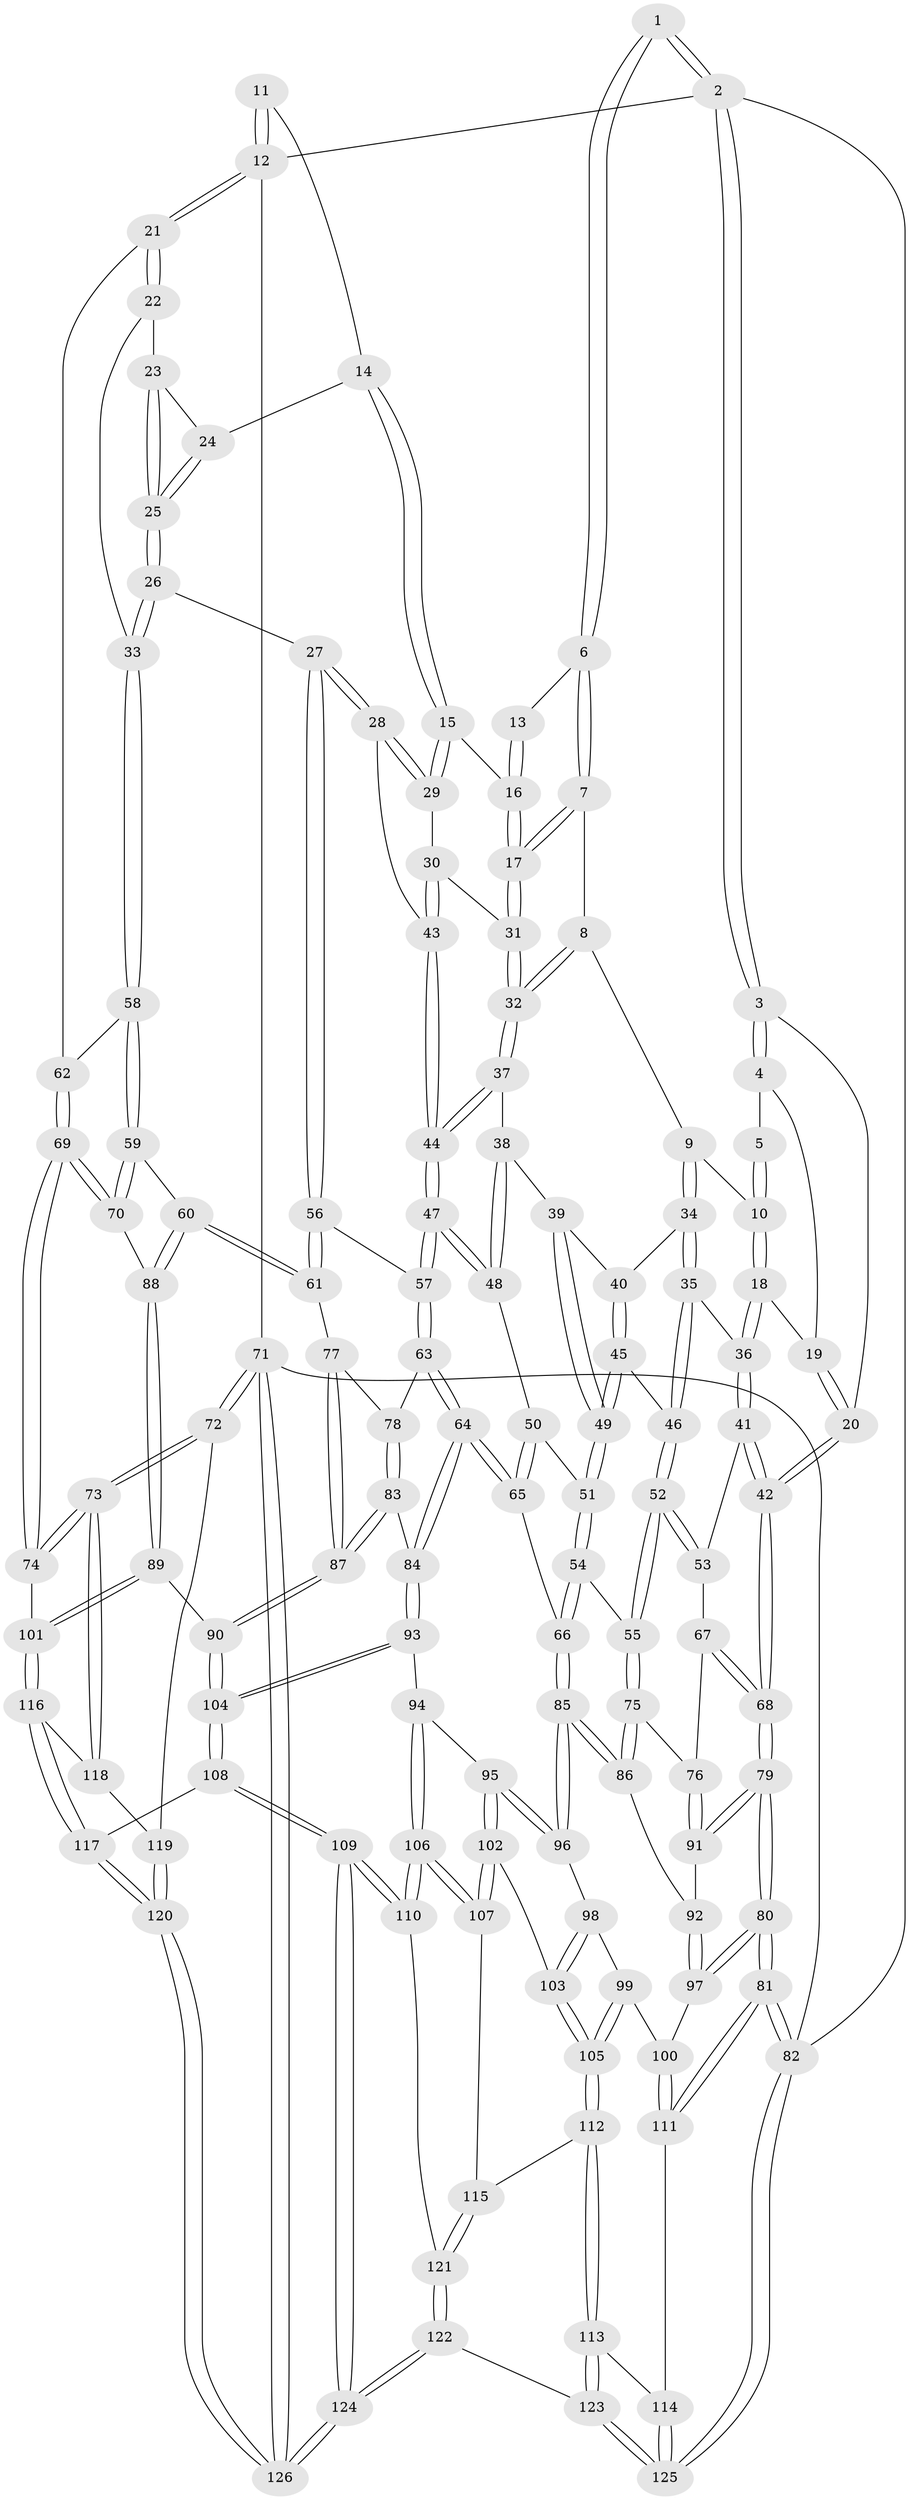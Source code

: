 // Generated by graph-tools (version 1.1) at 2025/03/03/09/25 03:03:11]
// undirected, 126 vertices, 312 edges
graph export_dot {
graph [start="1"]
  node [color=gray90,style=filled];
  1 [pos="+0.19131306716530308+0"];
  2 [pos="+0+0"];
  3 [pos="+0+0.01611511512704006"];
  4 [pos="+0.033041022533297014+0.05693531491279571"];
  5 [pos="+0.18208528089457543+0"];
  6 [pos="+0.5093047162803459+0"];
  7 [pos="+0.4759970809586462+0"];
  8 [pos="+0.26431778112578236+0.1403090379014607"];
  9 [pos="+0.2207541466992496+0.13736355121652358"];
  10 [pos="+0.21637500572341933+0.13497395847410756"];
  11 [pos="+0.794409646641321+0"];
  12 [pos="+1+0"];
  13 [pos="+0.5561153324201169+0"];
  14 [pos="+0.7685488773466362+0.11927083557347481"];
  15 [pos="+0.6964114961920382+0.15842055153972162"];
  16 [pos="+0.634513247402084+0.10640349915982356"];
  17 [pos="+0.4811496043047326+0.15783135635782186"];
  18 [pos="+0.1478991139677969+0.16986029807945927"];
  19 [pos="+0.06676624166562209+0.1388216060659115"];
  20 [pos="+0+0.2266439471252296"];
  21 [pos="+1+0"];
  22 [pos="+0.9590932031782047+0.1492027692481526"];
  23 [pos="+0.924231275534114+0.15192584839444873"];
  24 [pos="+0.8183676870435482+0.15387105916207533"];
  25 [pos="+0.8157940120620131+0.33111889661979427"];
  26 [pos="+0.8155288565595195+0.3353472797210503"];
  27 [pos="+0.7563215331628241+0.344296605629619"];
  28 [pos="+0.6968545875550685+0.31976727017085216"];
  29 [pos="+0.6823604793337702+0.18946407332501078"];
  30 [pos="+0.5085094438847532+0.21112696154680907"];
  31 [pos="+0.4720583216725135+0.19183948197705783"];
  32 [pos="+0.43881881363010505+0.211435615061093"];
  33 [pos="+0.8628878115327928+0.3532692982625231"];
  34 [pos="+0.2527272730807674+0.2627809098050523"];
  35 [pos="+0.16260221591797142+0.35192724477428616"];
  36 [pos="+0.07961402331181915+0.30812786982922913"];
  37 [pos="+0.4129489725945434+0.2893764084715167"];
  38 [pos="+0.4072086473694803+0.2999068176163089"];
  39 [pos="+0.3832493179849268+0.32160491756281073"];
  40 [pos="+0.2591923315102349+0.27090188990494396"];
  41 [pos="+0.06559247030130694+0.31447474624273586"];
  42 [pos="+0+0.2963831805986163"];
  43 [pos="+0.6133952967008373+0.3498064110359933"];
  44 [pos="+0.5924518028655773+0.38071097845997603"];
  45 [pos="+0.2581352702896211+0.36642869082803836"];
  46 [pos="+0.1880087724554543+0.38050806341396043"];
  47 [pos="+0.5804574210965989+0.4082068444064141"];
  48 [pos="+0.5108114807383713+0.4225924173437505"];
  49 [pos="+0.3459708479555111+0.40096478485605075"];
  50 [pos="+0.49660277535710456+0.4344173423079034"];
  51 [pos="+0.3461082981059995+0.4021490291011527"];
  52 [pos="+0.18582522161268697+0.46503768729846107"];
  53 [pos="+0.07281571703523818+0.452146025299404"];
  54 [pos="+0.34308265677804445+0.42103866340789975"];
  55 [pos="+0.2092548354668223+0.5038185227148343"];
  56 [pos="+0.7318439006593187+0.4792672390479572"];
  57 [pos="+0.59127877167266+0.4355937580720584"];
  58 [pos="+0.8765887779201615+0.36377293344567424"];
  59 [pos="+0.9041559815427997+0.42232819946299194"];
  60 [pos="+0.8069815755963903+0.5487102487848187"];
  61 [pos="+0.7381755020480975+0.5042868293237325"];
  62 [pos="+1+0.11345311653018587"];
  63 [pos="+0.5940839228755278+0.5121703198029792"];
  64 [pos="+0.49199716407884+0.6140359457998575"];
  65 [pos="+0.4290299230036671+0.5718525305205783"];
  66 [pos="+0.4092960634030463+0.5685887079576551"];
  67 [pos="+0.06252097555086467+0.4649167181447485"];
  68 [pos="+0+0.4772707721509395"];
  69 [pos="+1+0.5587043752500903"];
  70 [pos="+1+0.5373464645231564"];
  71 [pos="+1+1"];
  72 [pos="+1+0.9219488254028565"];
  73 [pos="+1+0.69729126039344"];
  74 [pos="+1+0.56958739228843"];
  75 [pos="+0.2085102519133189+0.5263313012267538"];
  76 [pos="+0.0743667776766116+0.5533365688388706"];
  77 [pos="+0.6733930020500266+0.5432604396834151"];
  78 [pos="+0.6479570191969555+0.5403478168064091"];
  79 [pos="+0+0.7396838661237249"];
  80 [pos="+0+0.7605629555144955"];
  81 [pos="+0+0.8018717708936508"];
  82 [pos="+0+1"];
  83 [pos="+0.601904564292175+0.6714044967481593"];
  84 [pos="+0.5178155362975541+0.6662089384183673"];
  85 [pos="+0.3147247493998955+0.6143268889872494"];
  86 [pos="+0.2135026024429702+0.5368507844948595"];
  87 [pos="+0.708695251524688+0.701832512148039"];
  88 [pos="+0.8202565594068959+0.6017958737897869"];
  89 [pos="+0.792065897654075+0.7161645155488907"];
  90 [pos="+0.7373121158801855+0.7198230744963775"];
  91 [pos="+0.06957939410824353+0.5604922266243336"];
  92 [pos="+0.1451965827772158+0.6505589595483077"];
  93 [pos="+0.5123994681690325+0.6820155489344809"];
  94 [pos="+0.48104948422315913+0.7149456697993869"];
  95 [pos="+0.4516585001699737+0.7247141488626906"];
  96 [pos="+0.29980194181877307+0.6615635041710469"];
  97 [pos="+0.1437187792142465+0.6899319689184745"];
  98 [pos="+0.29796182820344824+0.6659275614108274"];
  99 [pos="+0.20625682113123828+0.7164777696271347"];
  100 [pos="+0.1883495249411367+0.7216101151097101"];
  101 [pos="+0.8143141314685627+0.7341198785030548"];
  102 [pos="+0.3564988836156167+0.7711296167352077"];
  103 [pos="+0.35017562892204246+0.7701751505966803"];
  104 [pos="+0.6055615287690846+0.896475353843082"];
  105 [pos="+0.3078115507226544+0.8163495405860622"];
  106 [pos="+0.45415709671101334+0.8725073498140095"];
  107 [pos="+0.44333215788312796+0.8675953025131019"];
  108 [pos="+0.5953327220271318+0.9350614044109108"];
  109 [pos="+0.5655643129772805+0.9972369997424663"];
  110 [pos="+0.46553256562236855+0.8876213727271623"];
  111 [pos="+0.17142885933773458+0.8495252737929663"];
  112 [pos="+0.28219038156543563+0.8711743876874444"];
  113 [pos="+0.23009854012256764+0.8883571606478606"];
  114 [pos="+0.20350839231602288+0.8892493251913037"];
  115 [pos="+0.29859042807806474+0.8794471397160961"];
  116 [pos="+0.8275584323477722+0.756490113462335"];
  117 [pos="+0.7961570479626735+0.8741600689914899"];
  118 [pos="+0.901043404045468+0.8044716137476003"];
  119 [pos="+0.923759949492012+0.8584032204769557"];
  120 [pos="+0.8989601638189482+1"];
  121 [pos="+0.3355310115481164+0.9266924342783128"];
  122 [pos="+0.46134203714521194+1"];
  123 [pos="+0.43092614183232875+1"];
  124 [pos="+0.5683367658001407+1"];
  125 [pos="+0+1"];
  126 [pos="+0.9018632394244985+1"];
  1 -- 2;
  1 -- 2;
  1 -- 6;
  1 -- 6;
  2 -- 3;
  2 -- 3;
  2 -- 12;
  2 -- 82;
  3 -- 4;
  3 -- 4;
  3 -- 20;
  4 -- 5;
  4 -- 19;
  5 -- 10;
  5 -- 10;
  6 -- 7;
  6 -- 7;
  6 -- 13;
  7 -- 8;
  7 -- 17;
  7 -- 17;
  8 -- 9;
  8 -- 32;
  8 -- 32;
  9 -- 10;
  9 -- 34;
  9 -- 34;
  10 -- 18;
  10 -- 18;
  11 -- 12;
  11 -- 12;
  11 -- 14;
  12 -- 21;
  12 -- 21;
  12 -- 71;
  13 -- 16;
  13 -- 16;
  14 -- 15;
  14 -- 15;
  14 -- 24;
  15 -- 16;
  15 -- 29;
  15 -- 29;
  16 -- 17;
  16 -- 17;
  17 -- 31;
  17 -- 31;
  18 -- 19;
  18 -- 36;
  18 -- 36;
  19 -- 20;
  19 -- 20;
  20 -- 42;
  20 -- 42;
  21 -- 22;
  21 -- 22;
  21 -- 62;
  22 -- 23;
  22 -- 33;
  23 -- 24;
  23 -- 25;
  23 -- 25;
  24 -- 25;
  24 -- 25;
  25 -- 26;
  25 -- 26;
  26 -- 27;
  26 -- 33;
  26 -- 33;
  27 -- 28;
  27 -- 28;
  27 -- 56;
  27 -- 56;
  28 -- 29;
  28 -- 29;
  28 -- 43;
  29 -- 30;
  30 -- 31;
  30 -- 43;
  30 -- 43;
  31 -- 32;
  31 -- 32;
  32 -- 37;
  32 -- 37;
  33 -- 58;
  33 -- 58;
  34 -- 35;
  34 -- 35;
  34 -- 40;
  35 -- 36;
  35 -- 46;
  35 -- 46;
  36 -- 41;
  36 -- 41;
  37 -- 38;
  37 -- 44;
  37 -- 44;
  38 -- 39;
  38 -- 48;
  38 -- 48;
  39 -- 40;
  39 -- 49;
  39 -- 49;
  40 -- 45;
  40 -- 45;
  41 -- 42;
  41 -- 42;
  41 -- 53;
  42 -- 68;
  42 -- 68;
  43 -- 44;
  43 -- 44;
  44 -- 47;
  44 -- 47;
  45 -- 46;
  45 -- 49;
  45 -- 49;
  46 -- 52;
  46 -- 52;
  47 -- 48;
  47 -- 48;
  47 -- 57;
  47 -- 57;
  48 -- 50;
  49 -- 51;
  49 -- 51;
  50 -- 51;
  50 -- 65;
  50 -- 65;
  51 -- 54;
  51 -- 54;
  52 -- 53;
  52 -- 53;
  52 -- 55;
  52 -- 55;
  53 -- 67;
  54 -- 55;
  54 -- 66;
  54 -- 66;
  55 -- 75;
  55 -- 75;
  56 -- 57;
  56 -- 61;
  56 -- 61;
  57 -- 63;
  57 -- 63;
  58 -- 59;
  58 -- 59;
  58 -- 62;
  59 -- 60;
  59 -- 70;
  59 -- 70;
  60 -- 61;
  60 -- 61;
  60 -- 88;
  60 -- 88;
  61 -- 77;
  62 -- 69;
  62 -- 69;
  63 -- 64;
  63 -- 64;
  63 -- 78;
  64 -- 65;
  64 -- 65;
  64 -- 84;
  64 -- 84;
  65 -- 66;
  66 -- 85;
  66 -- 85;
  67 -- 68;
  67 -- 68;
  67 -- 76;
  68 -- 79;
  68 -- 79;
  69 -- 70;
  69 -- 70;
  69 -- 74;
  69 -- 74;
  70 -- 88;
  71 -- 72;
  71 -- 72;
  71 -- 126;
  71 -- 126;
  71 -- 82;
  72 -- 73;
  72 -- 73;
  72 -- 119;
  73 -- 74;
  73 -- 74;
  73 -- 118;
  73 -- 118;
  74 -- 101;
  75 -- 76;
  75 -- 86;
  75 -- 86;
  76 -- 91;
  76 -- 91;
  77 -- 78;
  77 -- 87;
  77 -- 87;
  78 -- 83;
  78 -- 83;
  79 -- 80;
  79 -- 80;
  79 -- 91;
  79 -- 91;
  80 -- 81;
  80 -- 81;
  80 -- 97;
  80 -- 97;
  81 -- 82;
  81 -- 82;
  81 -- 111;
  81 -- 111;
  82 -- 125;
  82 -- 125;
  83 -- 84;
  83 -- 87;
  83 -- 87;
  84 -- 93;
  84 -- 93;
  85 -- 86;
  85 -- 86;
  85 -- 96;
  85 -- 96;
  86 -- 92;
  87 -- 90;
  87 -- 90;
  88 -- 89;
  88 -- 89;
  89 -- 90;
  89 -- 101;
  89 -- 101;
  90 -- 104;
  90 -- 104;
  91 -- 92;
  92 -- 97;
  92 -- 97;
  93 -- 94;
  93 -- 104;
  93 -- 104;
  94 -- 95;
  94 -- 106;
  94 -- 106;
  95 -- 96;
  95 -- 96;
  95 -- 102;
  95 -- 102;
  96 -- 98;
  97 -- 100;
  98 -- 99;
  98 -- 103;
  98 -- 103;
  99 -- 100;
  99 -- 105;
  99 -- 105;
  100 -- 111;
  100 -- 111;
  101 -- 116;
  101 -- 116;
  102 -- 103;
  102 -- 107;
  102 -- 107;
  103 -- 105;
  103 -- 105;
  104 -- 108;
  104 -- 108;
  105 -- 112;
  105 -- 112;
  106 -- 107;
  106 -- 107;
  106 -- 110;
  106 -- 110;
  107 -- 115;
  108 -- 109;
  108 -- 109;
  108 -- 117;
  109 -- 110;
  109 -- 110;
  109 -- 124;
  109 -- 124;
  110 -- 121;
  111 -- 114;
  112 -- 113;
  112 -- 113;
  112 -- 115;
  113 -- 114;
  113 -- 123;
  113 -- 123;
  114 -- 125;
  114 -- 125;
  115 -- 121;
  115 -- 121;
  116 -- 117;
  116 -- 117;
  116 -- 118;
  117 -- 120;
  117 -- 120;
  118 -- 119;
  119 -- 120;
  119 -- 120;
  120 -- 126;
  120 -- 126;
  121 -- 122;
  121 -- 122;
  122 -- 123;
  122 -- 124;
  122 -- 124;
  123 -- 125;
  123 -- 125;
  124 -- 126;
  124 -- 126;
}
